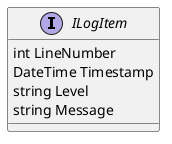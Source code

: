 @startuml

interface ILogItem {
    int LineNumber
    DateTime Timestamp
    string Level
    string Message
}

@enduml